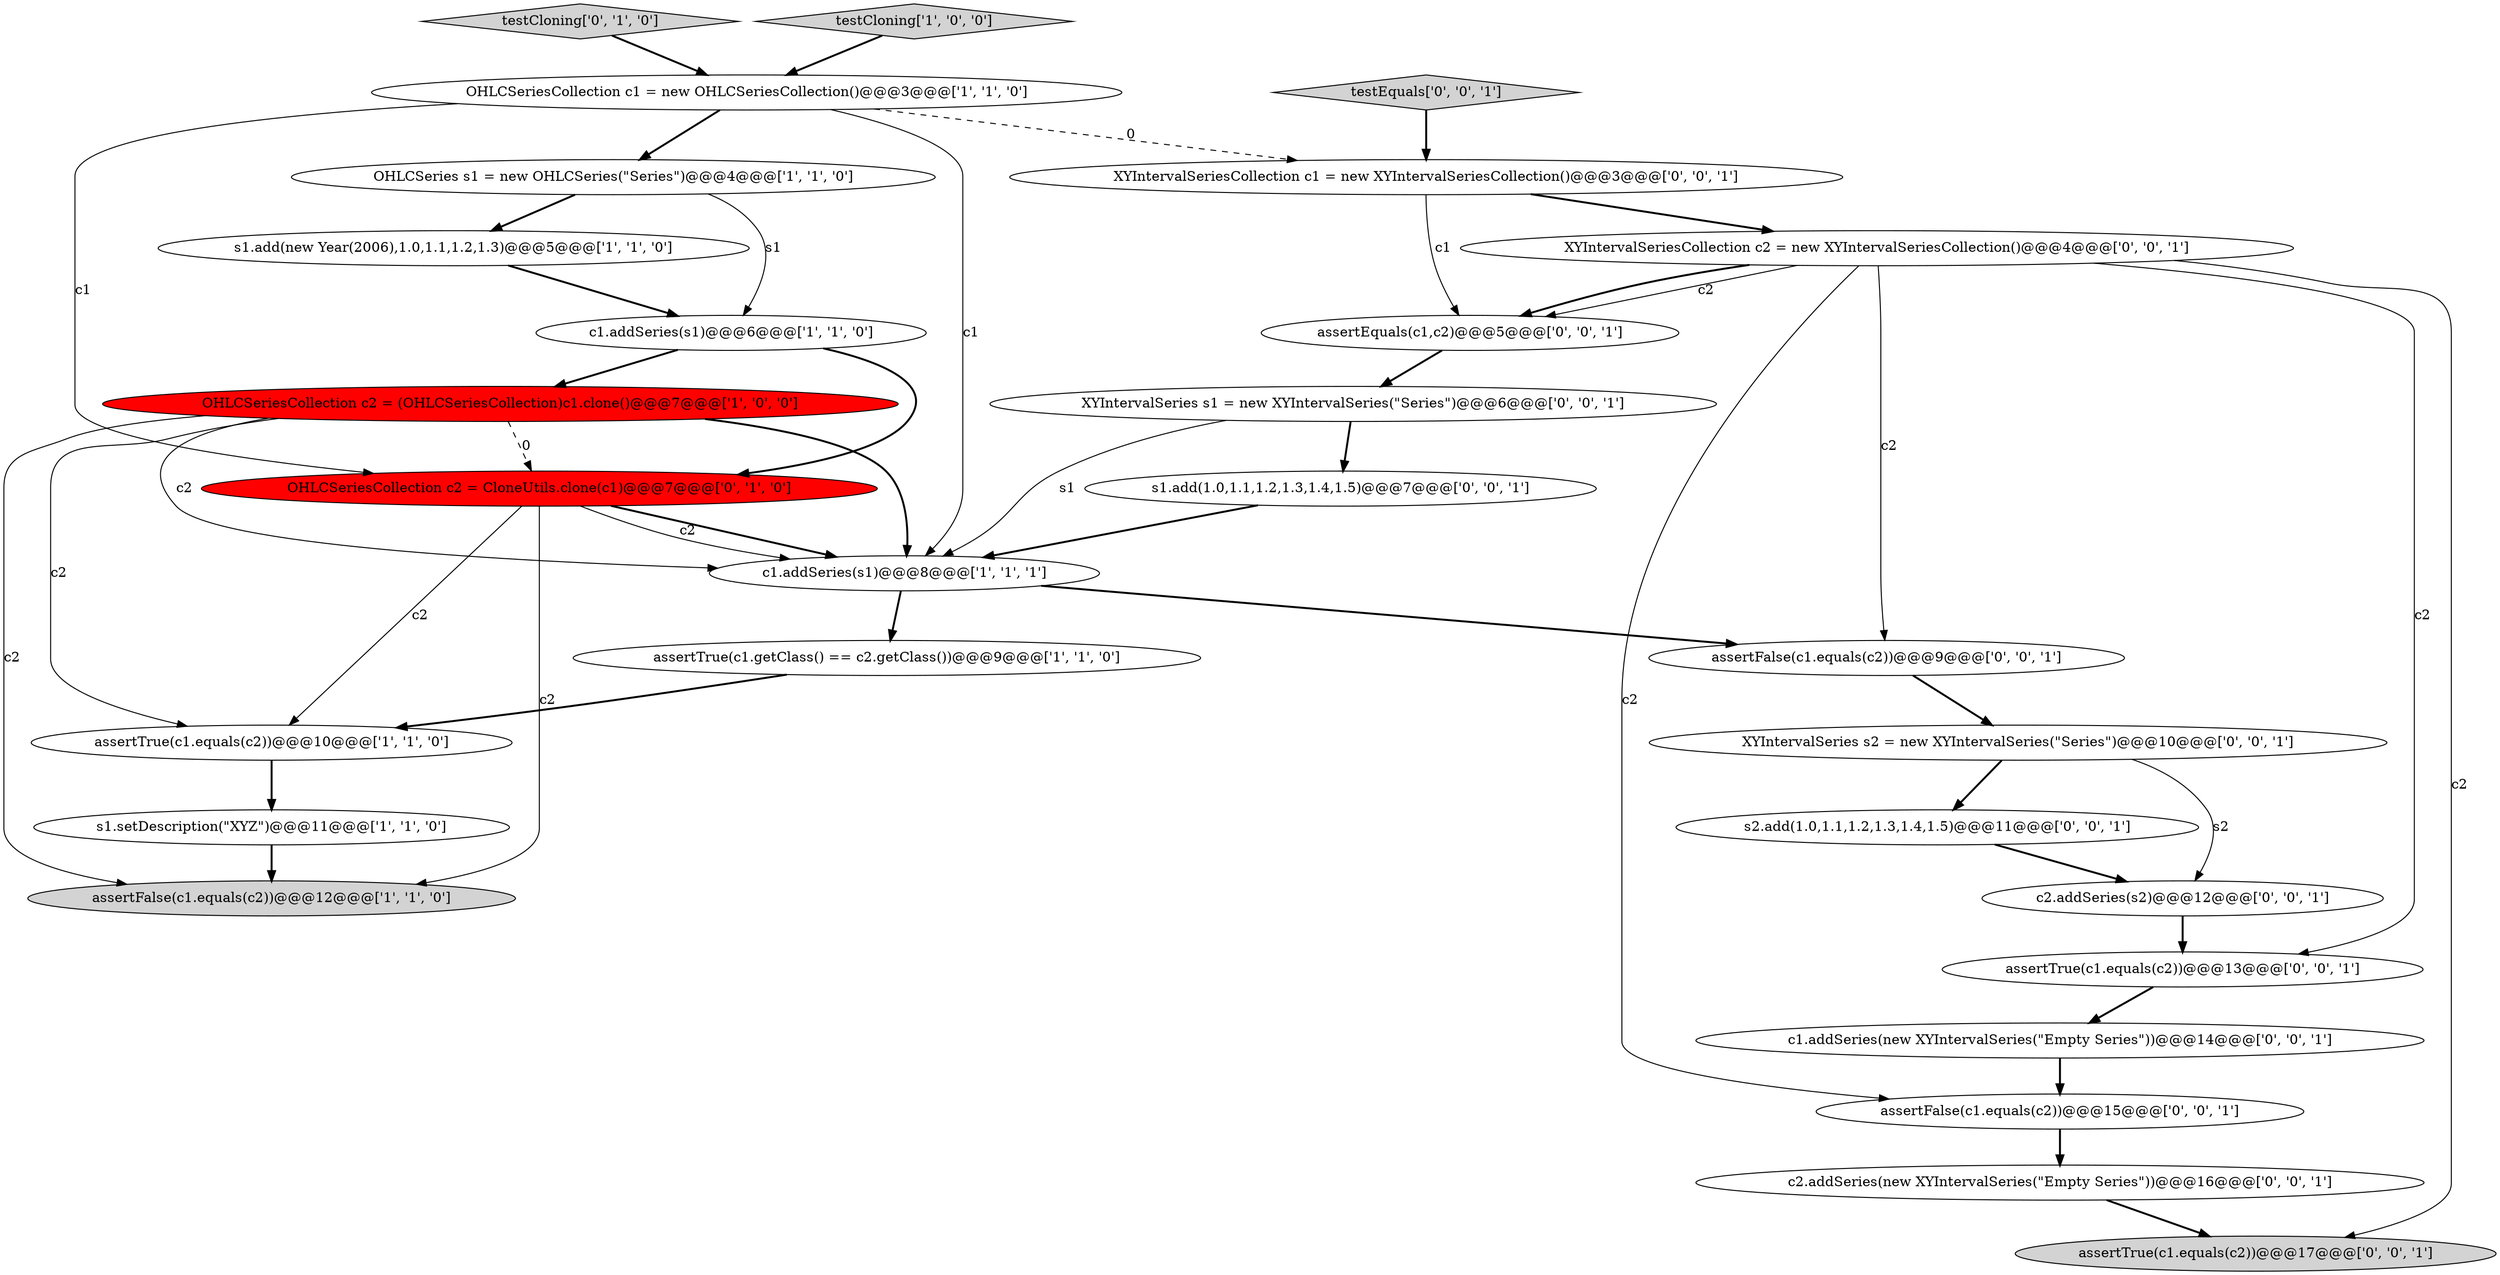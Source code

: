 digraph {
6 [style = filled, label = "OHLCSeries s1 = new OHLCSeries(\"Series\")@@@4@@@['1', '1', '0']", fillcolor = white, shape = ellipse image = "AAA0AAABBB1BBB"];
24 [style = filled, label = "assertTrue(c1.equals(c2))@@@13@@@['0', '0', '1']", fillcolor = white, shape = ellipse image = "AAA0AAABBB3BBB"];
2 [style = filled, label = "OHLCSeriesCollection c2 = (OHLCSeriesCollection)c1.clone()@@@7@@@['1', '0', '0']", fillcolor = red, shape = ellipse image = "AAA1AAABBB1BBB"];
4 [style = filled, label = "assertTrue(c1.equals(c2))@@@10@@@['1', '1', '0']", fillcolor = white, shape = ellipse image = "AAA0AAABBB1BBB"];
10 [style = filled, label = "c1.addSeries(s1)@@@8@@@['1', '1', '1']", fillcolor = white, shape = ellipse image = "AAA0AAABBB1BBB"];
13 [style = filled, label = "assertEquals(c1,c2)@@@5@@@['0', '0', '1']", fillcolor = white, shape = ellipse image = "AAA0AAABBB3BBB"];
23 [style = filled, label = "s1.add(1.0,1.1,1.2,1.3,1.4,1.5)@@@7@@@['0', '0', '1']", fillcolor = white, shape = ellipse image = "AAA0AAABBB3BBB"];
17 [style = filled, label = "s2.add(1.0,1.1,1.2,1.3,1.4,1.5)@@@11@@@['0', '0', '1']", fillcolor = white, shape = ellipse image = "AAA0AAABBB3BBB"];
0 [style = filled, label = "assertFalse(c1.equals(c2))@@@12@@@['1', '1', '0']", fillcolor = lightgray, shape = ellipse image = "AAA0AAABBB1BBB"];
5 [style = filled, label = "s1.setDescription(\"XYZ\")@@@11@@@['1', '1', '0']", fillcolor = white, shape = ellipse image = "AAA0AAABBB1BBB"];
12 [style = filled, label = "testCloning['0', '1', '0']", fillcolor = lightgray, shape = diamond image = "AAA0AAABBB2BBB"];
19 [style = filled, label = "c2.addSeries(s2)@@@12@@@['0', '0', '1']", fillcolor = white, shape = ellipse image = "AAA0AAABBB3BBB"];
7 [style = filled, label = "OHLCSeriesCollection c1 = new OHLCSeriesCollection()@@@3@@@['1', '1', '0']", fillcolor = white, shape = ellipse image = "AAA0AAABBB1BBB"];
20 [style = filled, label = "c2.addSeries(new XYIntervalSeries(\"Empty Series\"))@@@16@@@['0', '0', '1']", fillcolor = white, shape = ellipse image = "AAA0AAABBB3BBB"];
26 [style = filled, label = "XYIntervalSeries s2 = new XYIntervalSeries(\"Series\")@@@10@@@['0', '0', '1']", fillcolor = white, shape = ellipse image = "AAA0AAABBB3BBB"];
1 [style = filled, label = "testCloning['1', '0', '0']", fillcolor = lightgray, shape = diamond image = "AAA0AAABBB1BBB"];
11 [style = filled, label = "OHLCSeriesCollection c2 = CloneUtils.clone(c1)@@@7@@@['0', '1', '0']", fillcolor = red, shape = ellipse image = "AAA1AAABBB2BBB"];
8 [style = filled, label = "c1.addSeries(s1)@@@6@@@['1', '1', '0']", fillcolor = white, shape = ellipse image = "AAA0AAABBB1BBB"];
21 [style = filled, label = "assertFalse(c1.equals(c2))@@@15@@@['0', '0', '1']", fillcolor = white, shape = ellipse image = "AAA0AAABBB3BBB"];
27 [style = filled, label = "c1.addSeries(new XYIntervalSeries(\"Empty Series\"))@@@14@@@['0', '0', '1']", fillcolor = white, shape = ellipse image = "AAA0AAABBB3BBB"];
16 [style = filled, label = "assertFalse(c1.equals(c2))@@@9@@@['0', '0', '1']", fillcolor = white, shape = ellipse image = "AAA0AAABBB3BBB"];
15 [style = filled, label = "XYIntervalSeries s1 = new XYIntervalSeries(\"Series\")@@@6@@@['0', '0', '1']", fillcolor = white, shape = ellipse image = "AAA0AAABBB3BBB"];
25 [style = filled, label = "testEquals['0', '0', '1']", fillcolor = lightgray, shape = diamond image = "AAA0AAABBB3BBB"];
14 [style = filled, label = "XYIntervalSeriesCollection c2 = new XYIntervalSeriesCollection()@@@4@@@['0', '0', '1']", fillcolor = white, shape = ellipse image = "AAA0AAABBB3BBB"];
9 [style = filled, label = "s1.add(new Year(2006),1.0,1.1,1.2,1.3)@@@5@@@['1', '1', '0']", fillcolor = white, shape = ellipse image = "AAA0AAABBB1BBB"];
3 [style = filled, label = "assertTrue(c1.getClass() == c2.getClass())@@@9@@@['1', '1', '0']", fillcolor = white, shape = ellipse image = "AAA0AAABBB1BBB"];
22 [style = filled, label = "XYIntervalSeriesCollection c1 = new XYIntervalSeriesCollection()@@@3@@@['0', '0', '1']", fillcolor = white, shape = ellipse image = "AAA0AAABBB3BBB"];
18 [style = filled, label = "assertTrue(c1.equals(c2))@@@17@@@['0', '0', '1']", fillcolor = lightgray, shape = ellipse image = "AAA0AAABBB3BBB"];
11->4 [style = solid, label="c2"];
15->23 [style = bold, label=""];
14->21 [style = solid, label="c2"];
2->4 [style = solid, label="c2"];
26->17 [style = bold, label=""];
25->22 [style = bold, label=""];
22->13 [style = solid, label="c1"];
16->26 [style = bold, label=""];
10->3 [style = bold, label=""];
26->19 [style = solid, label="s2"];
2->10 [style = bold, label=""];
9->8 [style = bold, label=""];
3->4 [style = bold, label=""];
1->7 [style = bold, label=""];
17->19 [style = bold, label=""];
12->7 [style = bold, label=""];
14->13 [style = solid, label="c2"];
19->24 [style = bold, label=""];
20->18 [style = bold, label=""];
7->11 [style = solid, label="c1"];
11->0 [style = solid, label="c2"];
15->10 [style = solid, label="s1"];
21->20 [style = bold, label=""];
2->10 [style = solid, label="c2"];
10->16 [style = bold, label=""];
8->2 [style = bold, label=""];
5->0 [style = bold, label=""];
14->24 [style = solid, label="c2"];
11->10 [style = bold, label=""];
7->10 [style = solid, label="c1"];
14->16 [style = solid, label="c2"];
11->10 [style = solid, label="c2"];
7->6 [style = bold, label=""];
23->10 [style = bold, label=""];
2->0 [style = solid, label="c2"];
2->11 [style = dashed, label="0"];
14->18 [style = solid, label="c2"];
13->15 [style = bold, label=""];
6->8 [style = solid, label="s1"];
14->13 [style = bold, label=""];
6->9 [style = bold, label=""];
22->14 [style = bold, label=""];
8->11 [style = bold, label=""];
27->21 [style = bold, label=""];
4->5 [style = bold, label=""];
24->27 [style = bold, label=""];
7->22 [style = dashed, label="0"];
}
